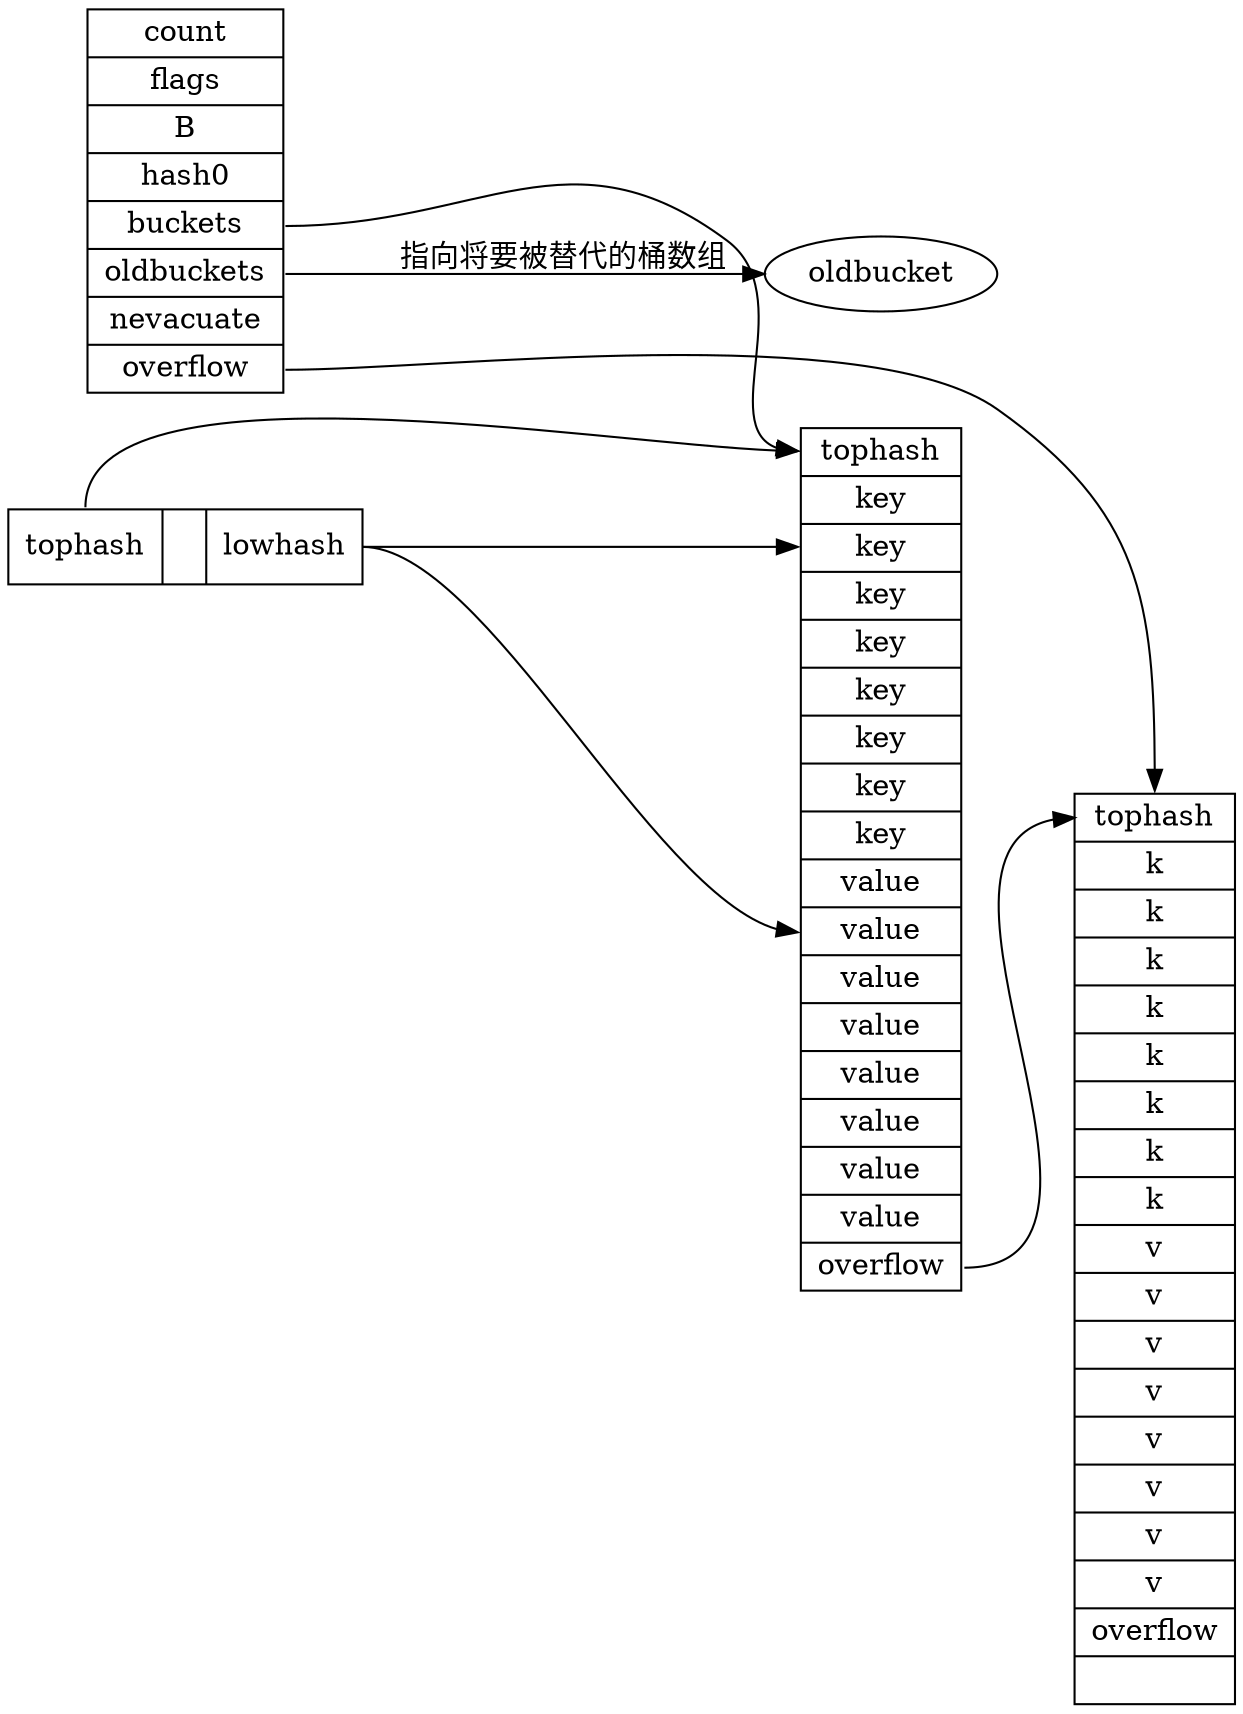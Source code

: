 digraph bmap {

graph [
rankdir = "LR" // 竖着显示label
];

"hmap" [
label = "count|flags|B|hash0|<b>buckets|<old>oldbuckets|nevacuate|<o>overflow"
shape = "record"
];

"bmap" [
label = "<top> tophash\
|key|<k>key|key|key|key|key|key|key\
|value|<v> value|value|value|value|value|value|value\
|<o> overflow" // <fx> label id.
shape = "record"
];
"overflow" [
label= "<o> tophash|k|k|k|k|k|k|k|k|v|v|v|v|v|v|v|v|overflow|"
shape= "record"
];

"hash" [
label = "{<top> tophash| |<low> lowhash}"
shape = "record"
];

"hash":low -> "bmap":k;
"hash":low -> "bmap":v;
"hash":top -> "bmap":top;
"bmap":o -> "overflow":o;
"hmap":b -> "bmap":top;
"hmap":old -> "oldbucket" [label="指向将要被替代的桶数组"];
"hmap":o -> "overflow":o;
}
